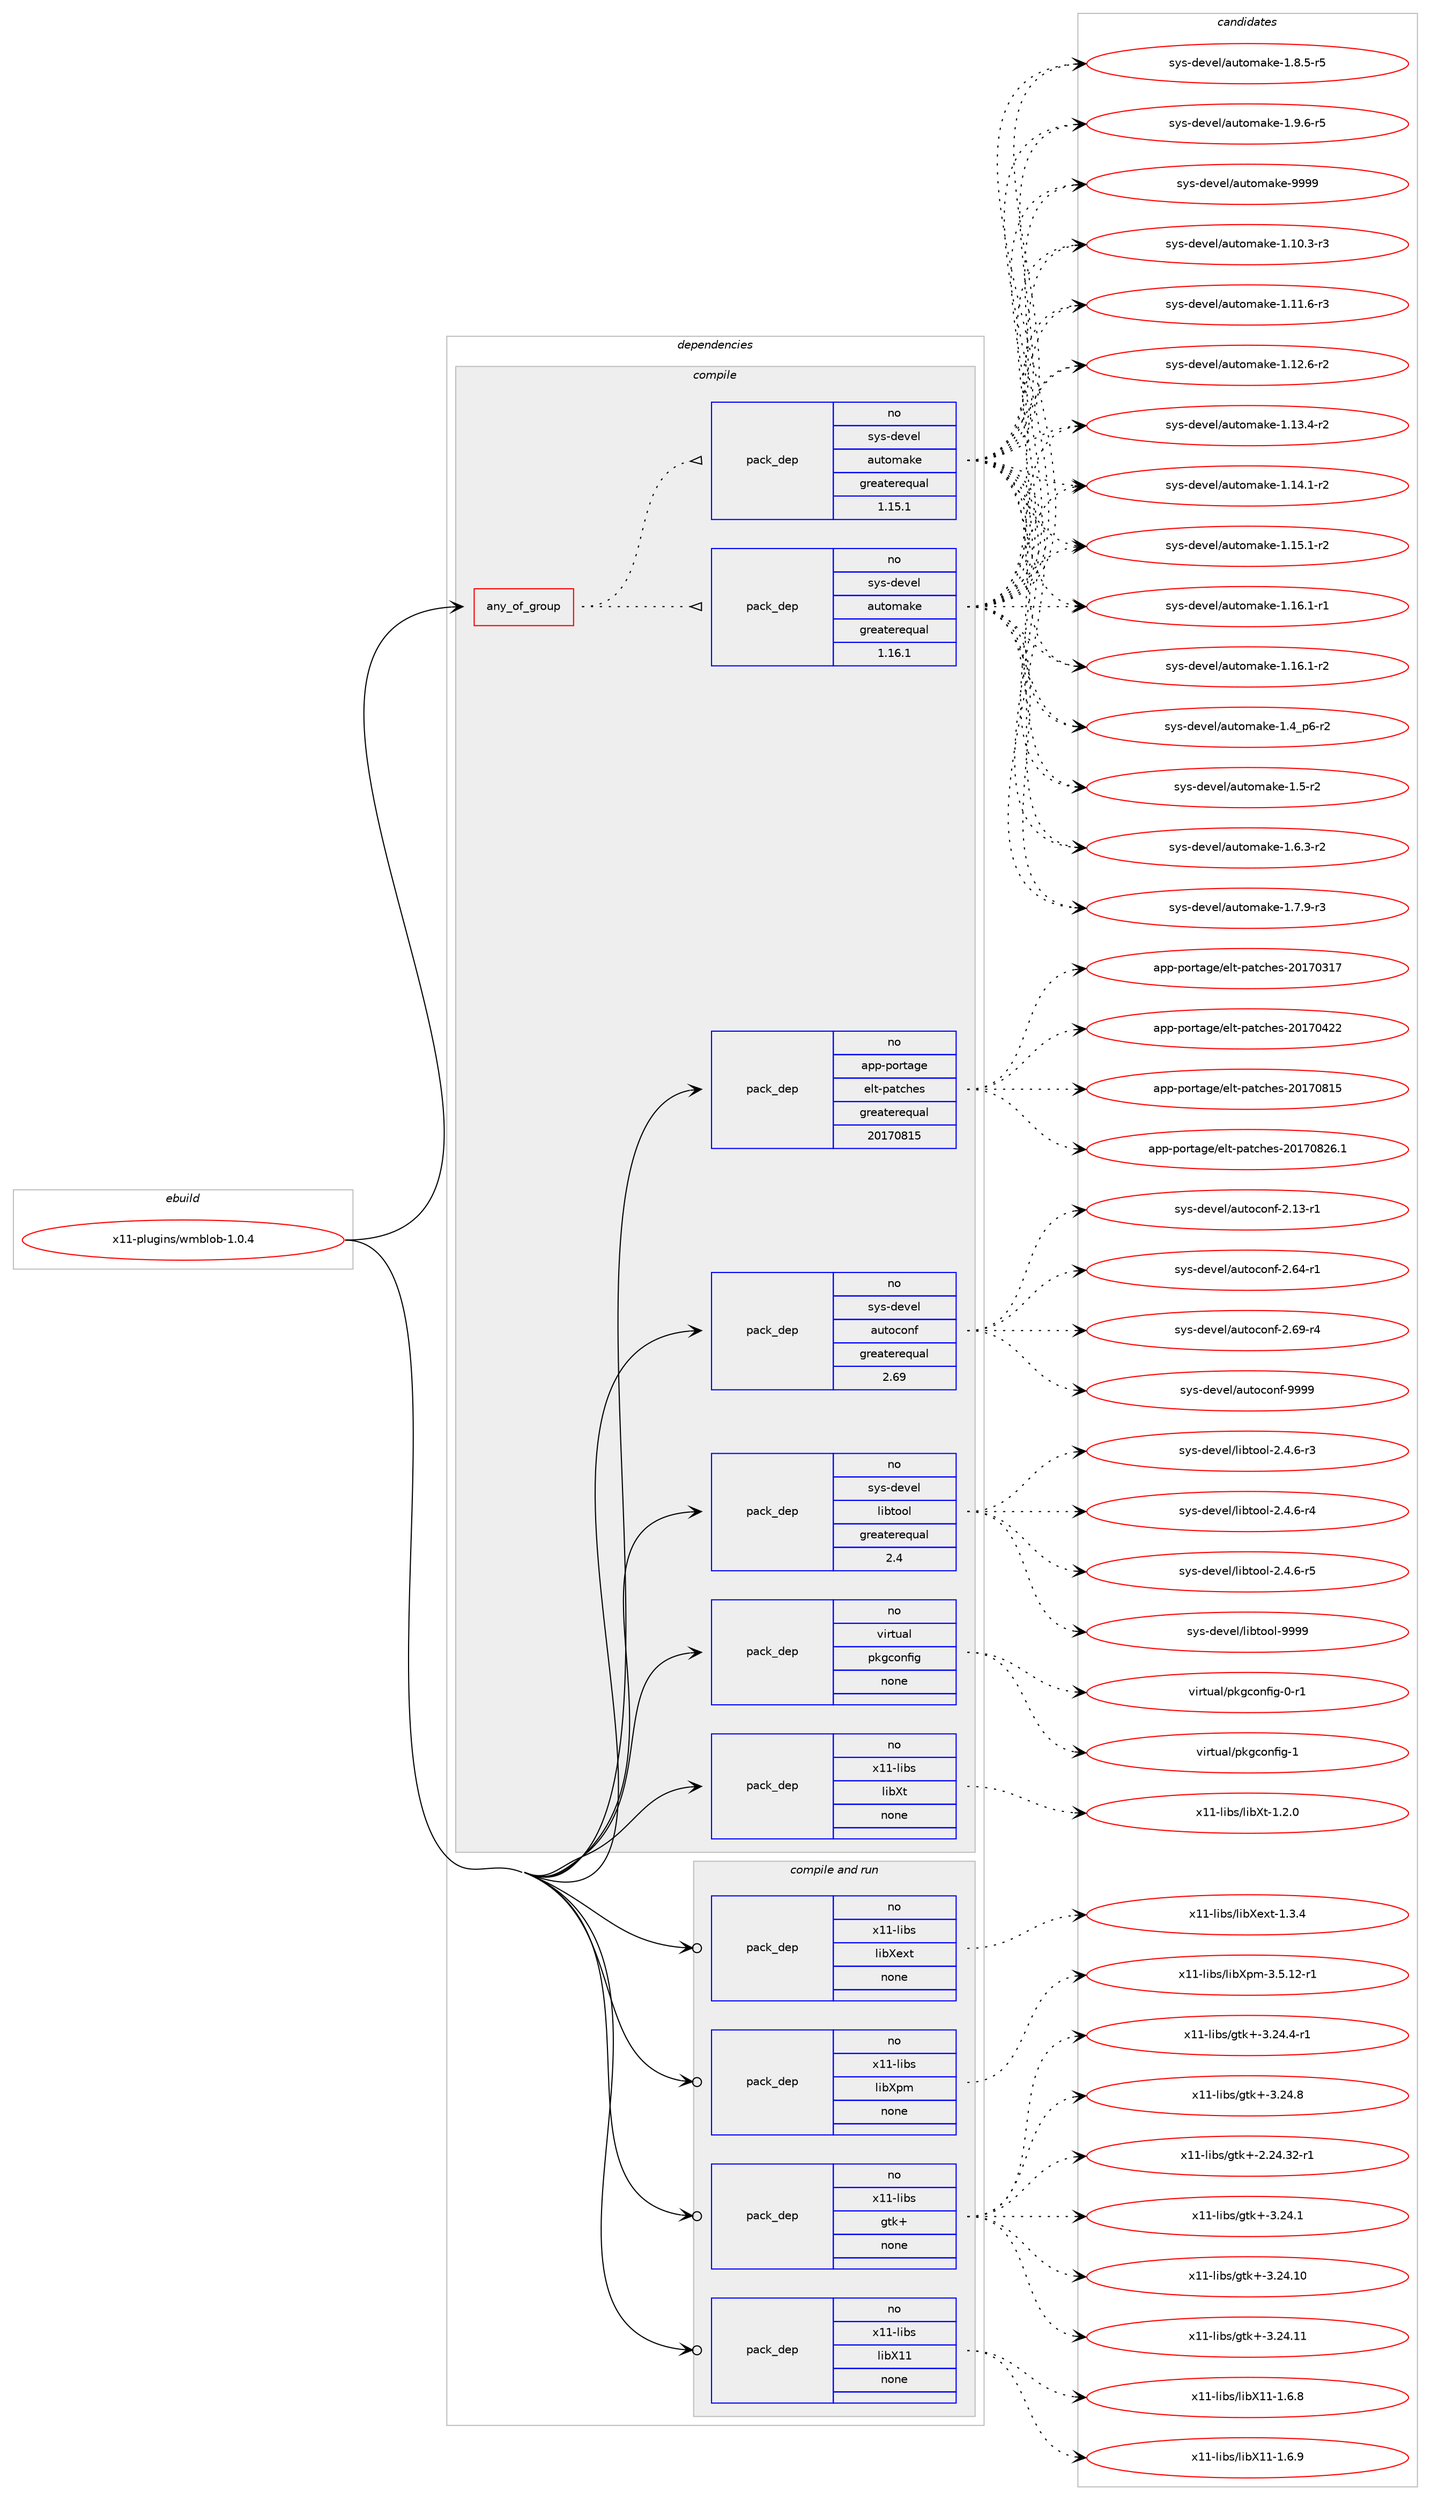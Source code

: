digraph prolog {

# *************
# Graph options
# *************

newrank=true;
concentrate=true;
compound=true;
graph [rankdir=LR,fontname=Helvetica,fontsize=10,ranksep=1.5];#, ranksep=2.5, nodesep=0.2];
edge  [arrowhead=vee];
node  [fontname=Helvetica,fontsize=10];

# **********
# The ebuild
# **********

subgraph cluster_leftcol {
color=gray;
rank=same;
label=<<i>ebuild</i>>;
id [label="x11-plugins/wmblob-1.0.4", color=red, width=4, href="../x11-plugins/wmblob-1.0.4.svg"];
}

# ****************
# The dependencies
# ****************

subgraph cluster_midcol {
color=gray;
label=<<i>dependencies</i>>;
subgraph cluster_compile {
fillcolor="#eeeeee";
style=filled;
label=<<i>compile</i>>;
subgraph any16161 {
dependency923211 [label=<<TABLE BORDER="0" CELLBORDER="1" CELLSPACING="0" CELLPADDING="4"><TR><TD CELLPADDING="10">any_of_group</TD></TR></TABLE>>, shape=none, color=red];subgraph pack686189 {
dependency923212 [label=<<TABLE BORDER="0" CELLBORDER="1" CELLSPACING="0" CELLPADDING="4" WIDTH="220"><TR><TD ROWSPAN="6" CELLPADDING="30">pack_dep</TD></TR><TR><TD WIDTH="110">no</TD></TR><TR><TD>sys-devel</TD></TR><TR><TD>automake</TD></TR><TR><TD>greaterequal</TD></TR><TR><TD>1.16.1</TD></TR></TABLE>>, shape=none, color=blue];
}
dependency923211:e -> dependency923212:w [weight=20,style="dotted",arrowhead="oinv"];
subgraph pack686190 {
dependency923213 [label=<<TABLE BORDER="0" CELLBORDER="1" CELLSPACING="0" CELLPADDING="4" WIDTH="220"><TR><TD ROWSPAN="6" CELLPADDING="30">pack_dep</TD></TR><TR><TD WIDTH="110">no</TD></TR><TR><TD>sys-devel</TD></TR><TR><TD>automake</TD></TR><TR><TD>greaterequal</TD></TR><TR><TD>1.15.1</TD></TR></TABLE>>, shape=none, color=blue];
}
dependency923211:e -> dependency923213:w [weight=20,style="dotted",arrowhead="oinv"];
}
id:e -> dependency923211:w [weight=20,style="solid",arrowhead="vee"];
subgraph pack686191 {
dependency923214 [label=<<TABLE BORDER="0" CELLBORDER="1" CELLSPACING="0" CELLPADDING="4" WIDTH="220"><TR><TD ROWSPAN="6" CELLPADDING="30">pack_dep</TD></TR><TR><TD WIDTH="110">no</TD></TR><TR><TD>app-portage</TD></TR><TR><TD>elt-patches</TD></TR><TR><TD>greaterequal</TD></TR><TR><TD>20170815</TD></TR></TABLE>>, shape=none, color=blue];
}
id:e -> dependency923214:w [weight=20,style="solid",arrowhead="vee"];
subgraph pack686192 {
dependency923215 [label=<<TABLE BORDER="0" CELLBORDER="1" CELLSPACING="0" CELLPADDING="4" WIDTH="220"><TR><TD ROWSPAN="6" CELLPADDING="30">pack_dep</TD></TR><TR><TD WIDTH="110">no</TD></TR><TR><TD>sys-devel</TD></TR><TR><TD>autoconf</TD></TR><TR><TD>greaterequal</TD></TR><TR><TD>2.69</TD></TR></TABLE>>, shape=none, color=blue];
}
id:e -> dependency923215:w [weight=20,style="solid",arrowhead="vee"];
subgraph pack686193 {
dependency923216 [label=<<TABLE BORDER="0" CELLBORDER="1" CELLSPACING="0" CELLPADDING="4" WIDTH="220"><TR><TD ROWSPAN="6" CELLPADDING="30">pack_dep</TD></TR><TR><TD WIDTH="110">no</TD></TR><TR><TD>sys-devel</TD></TR><TR><TD>libtool</TD></TR><TR><TD>greaterequal</TD></TR><TR><TD>2.4</TD></TR></TABLE>>, shape=none, color=blue];
}
id:e -> dependency923216:w [weight=20,style="solid",arrowhead="vee"];
subgraph pack686194 {
dependency923217 [label=<<TABLE BORDER="0" CELLBORDER="1" CELLSPACING="0" CELLPADDING="4" WIDTH="220"><TR><TD ROWSPAN="6" CELLPADDING="30">pack_dep</TD></TR><TR><TD WIDTH="110">no</TD></TR><TR><TD>virtual</TD></TR><TR><TD>pkgconfig</TD></TR><TR><TD>none</TD></TR><TR><TD></TD></TR></TABLE>>, shape=none, color=blue];
}
id:e -> dependency923217:w [weight=20,style="solid",arrowhead="vee"];
subgraph pack686195 {
dependency923218 [label=<<TABLE BORDER="0" CELLBORDER="1" CELLSPACING="0" CELLPADDING="4" WIDTH="220"><TR><TD ROWSPAN="6" CELLPADDING="30">pack_dep</TD></TR><TR><TD WIDTH="110">no</TD></TR><TR><TD>x11-libs</TD></TR><TR><TD>libXt</TD></TR><TR><TD>none</TD></TR><TR><TD></TD></TR></TABLE>>, shape=none, color=blue];
}
id:e -> dependency923218:w [weight=20,style="solid",arrowhead="vee"];
}
subgraph cluster_compileandrun {
fillcolor="#eeeeee";
style=filled;
label=<<i>compile and run</i>>;
subgraph pack686196 {
dependency923219 [label=<<TABLE BORDER="0" CELLBORDER="1" CELLSPACING="0" CELLPADDING="4" WIDTH="220"><TR><TD ROWSPAN="6" CELLPADDING="30">pack_dep</TD></TR><TR><TD WIDTH="110">no</TD></TR><TR><TD>x11-libs</TD></TR><TR><TD>gtk+</TD></TR><TR><TD>none</TD></TR><TR><TD></TD></TR></TABLE>>, shape=none, color=blue];
}
id:e -> dependency923219:w [weight=20,style="solid",arrowhead="odotvee"];
subgraph pack686197 {
dependency923220 [label=<<TABLE BORDER="0" CELLBORDER="1" CELLSPACING="0" CELLPADDING="4" WIDTH="220"><TR><TD ROWSPAN="6" CELLPADDING="30">pack_dep</TD></TR><TR><TD WIDTH="110">no</TD></TR><TR><TD>x11-libs</TD></TR><TR><TD>libX11</TD></TR><TR><TD>none</TD></TR><TR><TD></TD></TR></TABLE>>, shape=none, color=blue];
}
id:e -> dependency923220:w [weight=20,style="solid",arrowhead="odotvee"];
subgraph pack686198 {
dependency923221 [label=<<TABLE BORDER="0" CELLBORDER="1" CELLSPACING="0" CELLPADDING="4" WIDTH="220"><TR><TD ROWSPAN="6" CELLPADDING="30">pack_dep</TD></TR><TR><TD WIDTH="110">no</TD></TR><TR><TD>x11-libs</TD></TR><TR><TD>libXext</TD></TR><TR><TD>none</TD></TR><TR><TD></TD></TR></TABLE>>, shape=none, color=blue];
}
id:e -> dependency923221:w [weight=20,style="solid",arrowhead="odotvee"];
subgraph pack686199 {
dependency923222 [label=<<TABLE BORDER="0" CELLBORDER="1" CELLSPACING="0" CELLPADDING="4" WIDTH="220"><TR><TD ROWSPAN="6" CELLPADDING="30">pack_dep</TD></TR><TR><TD WIDTH="110">no</TD></TR><TR><TD>x11-libs</TD></TR><TR><TD>libXpm</TD></TR><TR><TD>none</TD></TR><TR><TD></TD></TR></TABLE>>, shape=none, color=blue];
}
id:e -> dependency923222:w [weight=20,style="solid",arrowhead="odotvee"];
}
subgraph cluster_run {
fillcolor="#eeeeee";
style=filled;
label=<<i>run</i>>;
}
}

# **************
# The candidates
# **************

subgraph cluster_choices {
rank=same;
color=gray;
label=<<i>candidates</i>>;

subgraph choice686189 {
color=black;
nodesep=1;
choice11512111545100101118101108479711711611110997107101454946494846514511451 [label="sys-devel/automake-1.10.3-r3", color=red, width=4,href="../sys-devel/automake-1.10.3-r3.svg"];
choice11512111545100101118101108479711711611110997107101454946494946544511451 [label="sys-devel/automake-1.11.6-r3", color=red, width=4,href="../sys-devel/automake-1.11.6-r3.svg"];
choice11512111545100101118101108479711711611110997107101454946495046544511450 [label="sys-devel/automake-1.12.6-r2", color=red, width=4,href="../sys-devel/automake-1.12.6-r2.svg"];
choice11512111545100101118101108479711711611110997107101454946495146524511450 [label="sys-devel/automake-1.13.4-r2", color=red, width=4,href="../sys-devel/automake-1.13.4-r2.svg"];
choice11512111545100101118101108479711711611110997107101454946495246494511450 [label="sys-devel/automake-1.14.1-r2", color=red, width=4,href="../sys-devel/automake-1.14.1-r2.svg"];
choice11512111545100101118101108479711711611110997107101454946495346494511450 [label="sys-devel/automake-1.15.1-r2", color=red, width=4,href="../sys-devel/automake-1.15.1-r2.svg"];
choice11512111545100101118101108479711711611110997107101454946495446494511449 [label="sys-devel/automake-1.16.1-r1", color=red, width=4,href="../sys-devel/automake-1.16.1-r1.svg"];
choice11512111545100101118101108479711711611110997107101454946495446494511450 [label="sys-devel/automake-1.16.1-r2", color=red, width=4,href="../sys-devel/automake-1.16.1-r2.svg"];
choice115121115451001011181011084797117116111109971071014549465295112544511450 [label="sys-devel/automake-1.4_p6-r2", color=red, width=4,href="../sys-devel/automake-1.4_p6-r2.svg"];
choice11512111545100101118101108479711711611110997107101454946534511450 [label="sys-devel/automake-1.5-r2", color=red, width=4,href="../sys-devel/automake-1.5-r2.svg"];
choice115121115451001011181011084797117116111109971071014549465446514511450 [label="sys-devel/automake-1.6.3-r2", color=red, width=4,href="../sys-devel/automake-1.6.3-r2.svg"];
choice115121115451001011181011084797117116111109971071014549465546574511451 [label="sys-devel/automake-1.7.9-r3", color=red, width=4,href="../sys-devel/automake-1.7.9-r3.svg"];
choice115121115451001011181011084797117116111109971071014549465646534511453 [label="sys-devel/automake-1.8.5-r5", color=red, width=4,href="../sys-devel/automake-1.8.5-r5.svg"];
choice115121115451001011181011084797117116111109971071014549465746544511453 [label="sys-devel/automake-1.9.6-r5", color=red, width=4,href="../sys-devel/automake-1.9.6-r5.svg"];
choice115121115451001011181011084797117116111109971071014557575757 [label="sys-devel/automake-9999", color=red, width=4,href="../sys-devel/automake-9999.svg"];
dependency923212:e -> choice11512111545100101118101108479711711611110997107101454946494846514511451:w [style=dotted,weight="100"];
dependency923212:e -> choice11512111545100101118101108479711711611110997107101454946494946544511451:w [style=dotted,weight="100"];
dependency923212:e -> choice11512111545100101118101108479711711611110997107101454946495046544511450:w [style=dotted,weight="100"];
dependency923212:e -> choice11512111545100101118101108479711711611110997107101454946495146524511450:w [style=dotted,weight="100"];
dependency923212:e -> choice11512111545100101118101108479711711611110997107101454946495246494511450:w [style=dotted,weight="100"];
dependency923212:e -> choice11512111545100101118101108479711711611110997107101454946495346494511450:w [style=dotted,weight="100"];
dependency923212:e -> choice11512111545100101118101108479711711611110997107101454946495446494511449:w [style=dotted,weight="100"];
dependency923212:e -> choice11512111545100101118101108479711711611110997107101454946495446494511450:w [style=dotted,weight="100"];
dependency923212:e -> choice115121115451001011181011084797117116111109971071014549465295112544511450:w [style=dotted,weight="100"];
dependency923212:e -> choice11512111545100101118101108479711711611110997107101454946534511450:w [style=dotted,weight="100"];
dependency923212:e -> choice115121115451001011181011084797117116111109971071014549465446514511450:w [style=dotted,weight="100"];
dependency923212:e -> choice115121115451001011181011084797117116111109971071014549465546574511451:w [style=dotted,weight="100"];
dependency923212:e -> choice115121115451001011181011084797117116111109971071014549465646534511453:w [style=dotted,weight="100"];
dependency923212:e -> choice115121115451001011181011084797117116111109971071014549465746544511453:w [style=dotted,weight="100"];
dependency923212:e -> choice115121115451001011181011084797117116111109971071014557575757:w [style=dotted,weight="100"];
}
subgraph choice686190 {
color=black;
nodesep=1;
choice11512111545100101118101108479711711611110997107101454946494846514511451 [label="sys-devel/automake-1.10.3-r3", color=red, width=4,href="../sys-devel/automake-1.10.3-r3.svg"];
choice11512111545100101118101108479711711611110997107101454946494946544511451 [label="sys-devel/automake-1.11.6-r3", color=red, width=4,href="../sys-devel/automake-1.11.6-r3.svg"];
choice11512111545100101118101108479711711611110997107101454946495046544511450 [label="sys-devel/automake-1.12.6-r2", color=red, width=4,href="../sys-devel/automake-1.12.6-r2.svg"];
choice11512111545100101118101108479711711611110997107101454946495146524511450 [label="sys-devel/automake-1.13.4-r2", color=red, width=4,href="../sys-devel/automake-1.13.4-r2.svg"];
choice11512111545100101118101108479711711611110997107101454946495246494511450 [label="sys-devel/automake-1.14.1-r2", color=red, width=4,href="../sys-devel/automake-1.14.1-r2.svg"];
choice11512111545100101118101108479711711611110997107101454946495346494511450 [label="sys-devel/automake-1.15.1-r2", color=red, width=4,href="../sys-devel/automake-1.15.1-r2.svg"];
choice11512111545100101118101108479711711611110997107101454946495446494511449 [label="sys-devel/automake-1.16.1-r1", color=red, width=4,href="../sys-devel/automake-1.16.1-r1.svg"];
choice11512111545100101118101108479711711611110997107101454946495446494511450 [label="sys-devel/automake-1.16.1-r2", color=red, width=4,href="../sys-devel/automake-1.16.1-r2.svg"];
choice115121115451001011181011084797117116111109971071014549465295112544511450 [label="sys-devel/automake-1.4_p6-r2", color=red, width=4,href="../sys-devel/automake-1.4_p6-r2.svg"];
choice11512111545100101118101108479711711611110997107101454946534511450 [label="sys-devel/automake-1.5-r2", color=red, width=4,href="../sys-devel/automake-1.5-r2.svg"];
choice115121115451001011181011084797117116111109971071014549465446514511450 [label="sys-devel/automake-1.6.3-r2", color=red, width=4,href="../sys-devel/automake-1.6.3-r2.svg"];
choice115121115451001011181011084797117116111109971071014549465546574511451 [label="sys-devel/automake-1.7.9-r3", color=red, width=4,href="../sys-devel/automake-1.7.9-r3.svg"];
choice115121115451001011181011084797117116111109971071014549465646534511453 [label="sys-devel/automake-1.8.5-r5", color=red, width=4,href="../sys-devel/automake-1.8.5-r5.svg"];
choice115121115451001011181011084797117116111109971071014549465746544511453 [label="sys-devel/automake-1.9.6-r5", color=red, width=4,href="../sys-devel/automake-1.9.6-r5.svg"];
choice115121115451001011181011084797117116111109971071014557575757 [label="sys-devel/automake-9999", color=red, width=4,href="../sys-devel/automake-9999.svg"];
dependency923213:e -> choice11512111545100101118101108479711711611110997107101454946494846514511451:w [style=dotted,weight="100"];
dependency923213:e -> choice11512111545100101118101108479711711611110997107101454946494946544511451:w [style=dotted,weight="100"];
dependency923213:e -> choice11512111545100101118101108479711711611110997107101454946495046544511450:w [style=dotted,weight="100"];
dependency923213:e -> choice11512111545100101118101108479711711611110997107101454946495146524511450:w [style=dotted,weight="100"];
dependency923213:e -> choice11512111545100101118101108479711711611110997107101454946495246494511450:w [style=dotted,weight="100"];
dependency923213:e -> choice11512111545100101118101108479711711611110997107101454946495346494511450:w [style=dotted,weight="100"];
dependency923213:e -> choice11512111545100101118101108479711711611110997107101454946495446494511449:w [style=dotted,weight="100"];
dependency923213:e -> choice11512111545100101118101108479711711611110997107101454946495446494511450:w [style=dotted,weight="100"];
dependency923213:e -> choice115121115451001011181011084797117116111109971071014549465295112544511450:w [style=dotted,weight="100"];
dependency923213:e -> choice11512111545100101118101108479711711611110997107101454946534511450:w [style=dotted,weight="100"];
dependency923213:e -> choice115121115451001011181011084797117116111109971071014549465446514511450:w [style=dotted,weight="100"];
dependency923213:e -> choice115121115451001011181011084797117116111109971071014549465546574511451:w [style=dotted,weight="100"];
dependency923213:e -> choice115121115451001011181011084797117116111109971071014549465646534511453:w [style=dotted,weight="100"];
dependency923213:e -> choice115121115451001011181011084797117116111109971071014549465746544511453:w [style=dotted,weight="100"];
dependency923213:e -> choice115121115451001011181011084797117116111109971071014557575757:w [style=dotted,weight="100"];
}
subgraph choice686191 {
color=black;
nodesep=1;
choice97112112451121111141169710310147101108116451129711699104101115455048495548514955 [label="app-portage/elt-patches-20170317", color=red, width=4,href="../app-portage/elt-patches-20170317.svg"];
choice97112112451121111141169710310147101108116451129711699104101115455048495548525050 [label="app-portage/elt-patches-20170422", color=red, width=4,href="../app-portage/elt-patches-20170422.svg"];
choice97112112451121111141169710310147101108116451129711699104101115455048495548564953 [label="app-portage/elt-patches-20170815", color=red, width=4,href="../app-portage/elt-patches-20170815.svg"];
choice971121124511211111411697103101471011081164511297116991041011154550484955485650544649 [label="app-portage/elt-patches-20170826.1", color=red, width=4,href="../app-portage/elt-patches-20170826.1.svg"];
dependency923214:e -> choice97112112451121111141169710310147101108116451129711699104101115455048495548514955:w [style=dotted,weight="100"];
dependency923214:e -> choice97112112451121111141169710310147101108116451129711699104101115455048495548525050:w [style=dotted,weight="100"];
dependency923214:e -> choice97112112451121111141169710310147101108116451129711699104101115455048495548564953:w [style=dotted,weight="100"];
dependency923214:e -> choice971121124511211111411697103101471011081164511297116991041011154550484955485650544649:w [style=dotted,weight="100"];
}
subgraph choice686192 {
color=black;
nodesep=1;
choice1151211154510010111810110847971171161119911111010245504649514511449 [label="sys-devel/autoconf-2.13-r1", color=red, width=4,href="../sys-devel/autoconf-2.13-r1.svg"];
choice1151211154510010111810110847971171161119911111010245504654524511449 [label="sys-devel/autoconf-2.64-r1", color=red, width=4,href="../sys-devel/autoconf-2.64-r1.svg"];
choice1151211154510010111810110847971171161119911111010245504654574511452 [label="sys-devel/autoconf-2.69-r4", color=red, width=4,href="../sys-devel/autoconf-2.69-r4.svg"];
choice115121115451001011181011084797117116111991111101024557575757 [label="sys-devel/autoconf-9999", color=red, width=4,href="../sys-devel/autoconf-9999.svg"];
dependency923215:e -> choice1151211154510010111810110847971171161119911111010245504649514511449:w [style=dotted,weight="100"];
dependency923215:e -> choice1151211154510010111810110847971171161119911111010245504654524511449:w [style=dotted,weight="100"];
dependency923215:e -> choice1151211154510010111810110847971171161119911111010245504654574511452:w [style=dotted,weight="100"];
dependency923215:e -> choice115121115451001011181011084797117116111991111101024557575757:w [style=dotted,weight="100"];
}
subgraph choice686193 {
color=black;
nodesep=1;
choice1151211154510010111810110847108105981161111111084550465246544511451 [label="sys-devel/libtool-2.4.6-r3", color=red, width=4,href="../sys-devel/libtool-2.4.6-r3.svg"];
choice1151211154510010111810110847108105981161111111084550465246544511452 [label="sys-devel/libtool-2.4.6-r4", color=red, width=4,href="../sys-devel/libtool-2.4.6-r4.svg"];
choice1151211154510010111810110847108105981161111111084550465246544511453 [label="sys-devel/libtool-2.4.6-r5", color=red, width=4,href="../sys-devel/libtool-2.4.6-r5.svg"];
choice1151211154510010111810110847108105981161111111084557575757 [label="sys-devel/libtool-9999", color=red, width=4,href="../sys-devel/libtool-9999.svg"];
dependency923216:e -> choice1151211154510010111810110847108105981161111111084550465246544511451:w [style=dotted,weight="100"];
dependency923216:e -> choice1151211154510010111810110847108105981161111111084550465246544511452:w [style=dotted,weight="100"];
dependency923216:e -> choice1151211154510010111810110847108105981161111111084550465246544511453:w [style=dotted,weight="100"];
dependency923216:e -> choice1151211154510010111810110847108105981161111111084557575757:w [style=dotted,weight="100"];
}
subgraph choice686194 {
color=black;
nodesep=1;
choice11810511411611797108471121071039911111010210510345484511449 [label="virtual/pkgconfig-0-r1", color=red, width=4,href="../virtual/pkgconfig-0-r1.svg"];
choice1181051141161179710847112107103991111101021051034549 [label="virtual/pkgconfig-1", color=red, width=4,href="../virtual/pkgconfig-1.svg"];
dependency923217:e -> choice11810511411611797108471121071039911111010210510345484511449:w [style=dotted,weight="100"];
dependency923217:e -> choice1181051141161179710847112107103991111101021051034549:w [style=dotted,weight="100"];
}
subgraph choice686195 {
color=black;
nodesep=1;
choice12049494510810598115471081059888116454946504648 [label="x11-libs/libXt-1.2.0", color=red, width=4,href="../x11-libs/libXt-1.2.0.svg"];
dependency923218:e -> choice12049494510810598115471081059888116454946504648:w [style=dotted,weight="100"];
}
subgraph choice686196 {
color=black;
nodesep=1;
choice12049494510810598115471031161074345504650524651504511449 [label="x11-libs/gtk+-2.24.32-r1", color=red, width=4,href="../x11-libs/gtk+-2.24.32-r1.svg"];
choice12049494510810598115471031161074345514650524649 [label="x11-libs/gtk+-3.24.1", color=red, width=4,href="../x11-libs/gtk+-3.24.1.svg"];
choice1204949451081059811547103116107434551465052464948 [label="x11-libs/gtk+-3.24.10", color=red, width=4,href="../x11-libs/gtk+-3.24.10.svg"];
choice1204949451081059811547103116107434551465052464949 [label="x11-libs/gtk+-3.24.11", color=red, width=4,href="../x11-libs/gtk+-3.24.11.svg"];
choice120494945108105981154710311610743455146505246524511449 [label="x11-libs/gtk+-3.24.4-r1", color=red, width=4,href="../x11-libs/gtk+-3.24.4-r1.svg"];
choice12049494510810598115471031161074345514650524656 [label="x11-libs/gtk+-3.24.8", color=red, width=4,href="../x11-libs/gtk+-3.24.8.svg"];
dependency923219:e -> choice12049494510810598115471031161074345504650524651504511449:w [style=dotted,weight="100"];
dependency923219:e -> choice12049494510810598115471031161074345514650524649:w [style=dotted,weight="100"];
dependency923219:e -> choice1204949451081059811547103116107434551465052464948:w [style=dotted,weight="100"];
dependency923219:e -> choice1204949451081059811547103116107434551465052464949:w [style=dotted,weight="100"];
dependency923219:e -> choice120494945108105981154710311610743455146505246524511449:w [style=dotted,weight="100"];
dependency923219:e -> choice12049494510810598115471031161074345514650524656:w [style=dotted,weight="100"];
}
subgraph choice686197 {
color=black;
nodesep=1;
choice120494945108105981154710810598884949454946544656 [label="x11-libs/libX11-1.6.8", color=red, width=4,href="../x11-libs/libX11-1.6.8.svg"];
choice120494945108105981154710810598884949454946544657 [label="x11-libs/libX11-1.6.9", color=red, width=4,href="../x11-libs/libX11-1.6.9.svg"];
dependency923220:e -> choice120494945108105981154710810598884949454946544656:w [style=dotted,weight="100"];
dependency923220:e -> choice120494945108105981154710810598884949454946544657:w [style=dotted,weight="100"];
}
subgraph choice686198 {
color=black;
nodesep=1;
choice12049494510810598115471081059888101120116454946514652 [label="x11-libs/libXext-1.3.4", color=red, width=4,href="../x11-libs/libXext-1.3.4.svg"];
dependency923221:e -> choice12049494510810598115471081059888101120116454946514652:w [style=dotted,weight="100"];
}
subgraph choice686199 {
color=black;
nodesep=1;
choice12049494510810598115471081059888112109455146534649504511449 [label="x11-libs/libXpm-3.5.12-r1", color=red, width=4,href="../x11-libs/libXpm-3.5.12-r1.svg"];
dependency923222:e -> choice12049494510810598115471081059888112109455146534649504511449:w [style=dotted,weight="100"];
}
}

}
